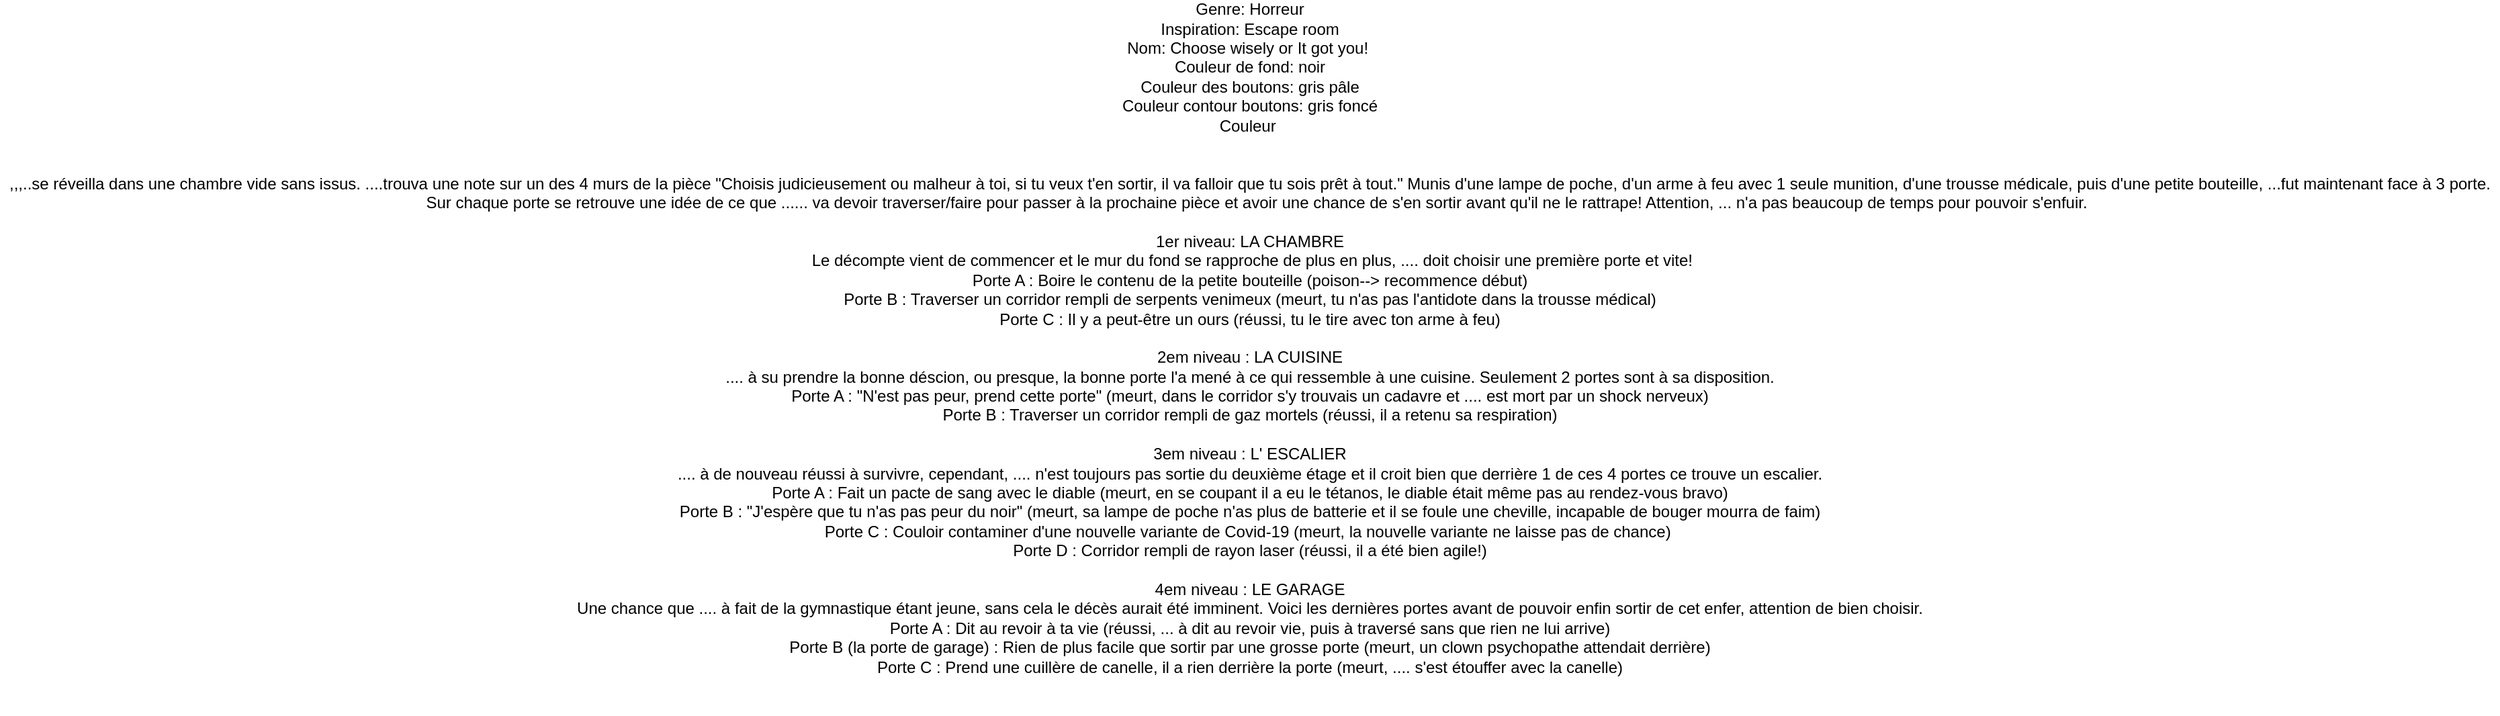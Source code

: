 <mxfile>
    <diagram id="gV7_f-74uHO3Vz2EZPp4" name="Page-1">
        <mxGraphModel dx="1867" dy="724" grid="1" gridSize="10" guides="1" tooltips="1" connect="1" arrows="1" fold="1" page="1" pageScale="1" pageWidth="827" pageHeight="1169" math="0" shadow="0">
            <root>
                <mxCell id="0"/>
                <mxCell id="1" parent="0"/>
                <mxCell id="2" value="Genre: Horreur&lt;br&gt;Inspiration: Escape room&lt;br&gt;Nom: Choose wisely or It got you!&amp;nbsp;&lt;br&gt;Couleur de fond: noir&lt;br&gt;Couleur des boutons: gris pâle&lt;br&gt;Couleur contour boutons: gris foncé&lt;br&gt;Couleur&amp;nbsp;&lt;br&gt;&lt;br&gt;&lt;br&gt;,,,..se réveilla dans une chambre vide sans issus. ....trouva une note sur un des 4 murs de la pièce &quot;Choisis judicieusement ou malheur à toi, si tu veux t'en sortir, il va falloir que tu sois prêt à tout.&quot; Munis d'une lampe de poche, d'un arme à feu avec 1 seule munition, d'une trousse médicale, puis d'une petite bouteille, ...fut maintenant face à 3 porte.&lt;br&gt;&amp;nbsp; &amp;nbsp;Sur chaque porte se retrouve une idée de ce que ...... va devoir traverser/faire pour passer à la prochaine pièce et avoir une chance de s'en sortir avant qu'il ne le rattrape! Attention, ... n'a pas beaucoup de temps pour pouvoir s'enfuir.&lt;br&gt;&lt;br&gt;1er niveau: LA CHAMBRE&lt;br&gt;&amp;nbsp;Le décompte vient de commencer et le mur du fond se rapproche de plus en plus, .... doit choisir une première porte et vite!&lt;br&gt;Porte A : Boire le contenu de la petite bouteille (poison--&amp;gt; recommence début)&lt;br&gt;Porte B : Traverser un corridor rempli de serpents venimeux (meurt, tu n'as pas l'antidote dans la trousse médical)&lt;br&gt;Porte C : Il y a peut-être un ours (réussi, tu le tire avec ton arme à feu)&lt;br&gt;&lt;br&gt;2em niveau : LA CUISINE&lt;br&gt;.... à su prendre la bonne déscion, ou presque, la bonne porte l'a mené à ce qui ressemble à une cuisine. Seulement 2 portes sont à sa disposition.&lt;br&gt;Porte A : &quot;N'est pas peur, prend cette porte&quot; (meurt, dans le corridor s'y trouvais un cadavre et .... est mort par un shock nerveux)&lt;br&gt;Porte B : Traverser un corridor rempli de gaz mortels (réussi, il a retenu sa respiration)&lt;br&gt;&lt;br&gt;3em niveau : L' ESCALIER&lt;br&gt;.... à de nouveau réussi à survivre, cependant, .... n'est toujours pas sortie du deuxième étage et il croit bien que derrière 1 de ces 4 portes ce trouve un escalier.&lt;br&gt;Porte A : Fait un pacte de sang avec le diable (meurt, en se coupant il a eu le tétanos, le diable était même pas au rendez-vous bravo)&lt;br&gt;Porte B : &quot;J'espère que tu n'as pas peur du noir&quot; (meurt, sa lampe de poche n'as plus de batterie et il se foule une cheville, incapable de bouger mourra de faim)&lt;br&gt;Porte C : Couloir contaminer d'une nouvelle variante de Covid-19 (meurt, la nouvelle variante ne laisse pas de chance)&amp;nbsp;&lt;br&gt;Porte D : Corridor rempli de rayon laser (réussi, il a été bien agile!)&lt;br&gt;&lt;br&gt;4em niveau : LE GARAGE&lt;br&gt;Une chance que .... à fait de la gymnastique étant jeune, sans cela le décès aurait été imminent. Voici les dernières portes avant de pouvoir enfin sortir de cet enfer, attention de bien choisir.&lt;br&gt;Porte A : Dit au revoir à ta vie (réussi, ... à dit au revoir vie, puis à traversé sans que rien ne lui arrive)&lt;br&gt;Porte B (la porte de garage) : Rien de plus facile que sortir par une grosse porte (meurt, un clown psychopathe attendait derrière)&lt;br&gt;Porte C : Prend une cuillère de canelle, il a rien derrière la porte (meurt, .... s'est étouffer avec la canelle)&lt;br&gt;&amp;nbsp; &amp;nbsp;&lt;br&gt;&amp;nbsp;&amp;nbsp;&lt;br&gt;" style="text;html=1;align=center;verticalAlign=middle;resizable=0;points=[];autosize=1;strokeColor=none;fillColor=none;" parent="1" vertex="1">
                    <mxGeometry x="-630" y="120" width="1860" height="520" as="geometry"/>
                </mxCell>
            </root>
        </mxGraphModel>
    </diagram>
</mxfile>